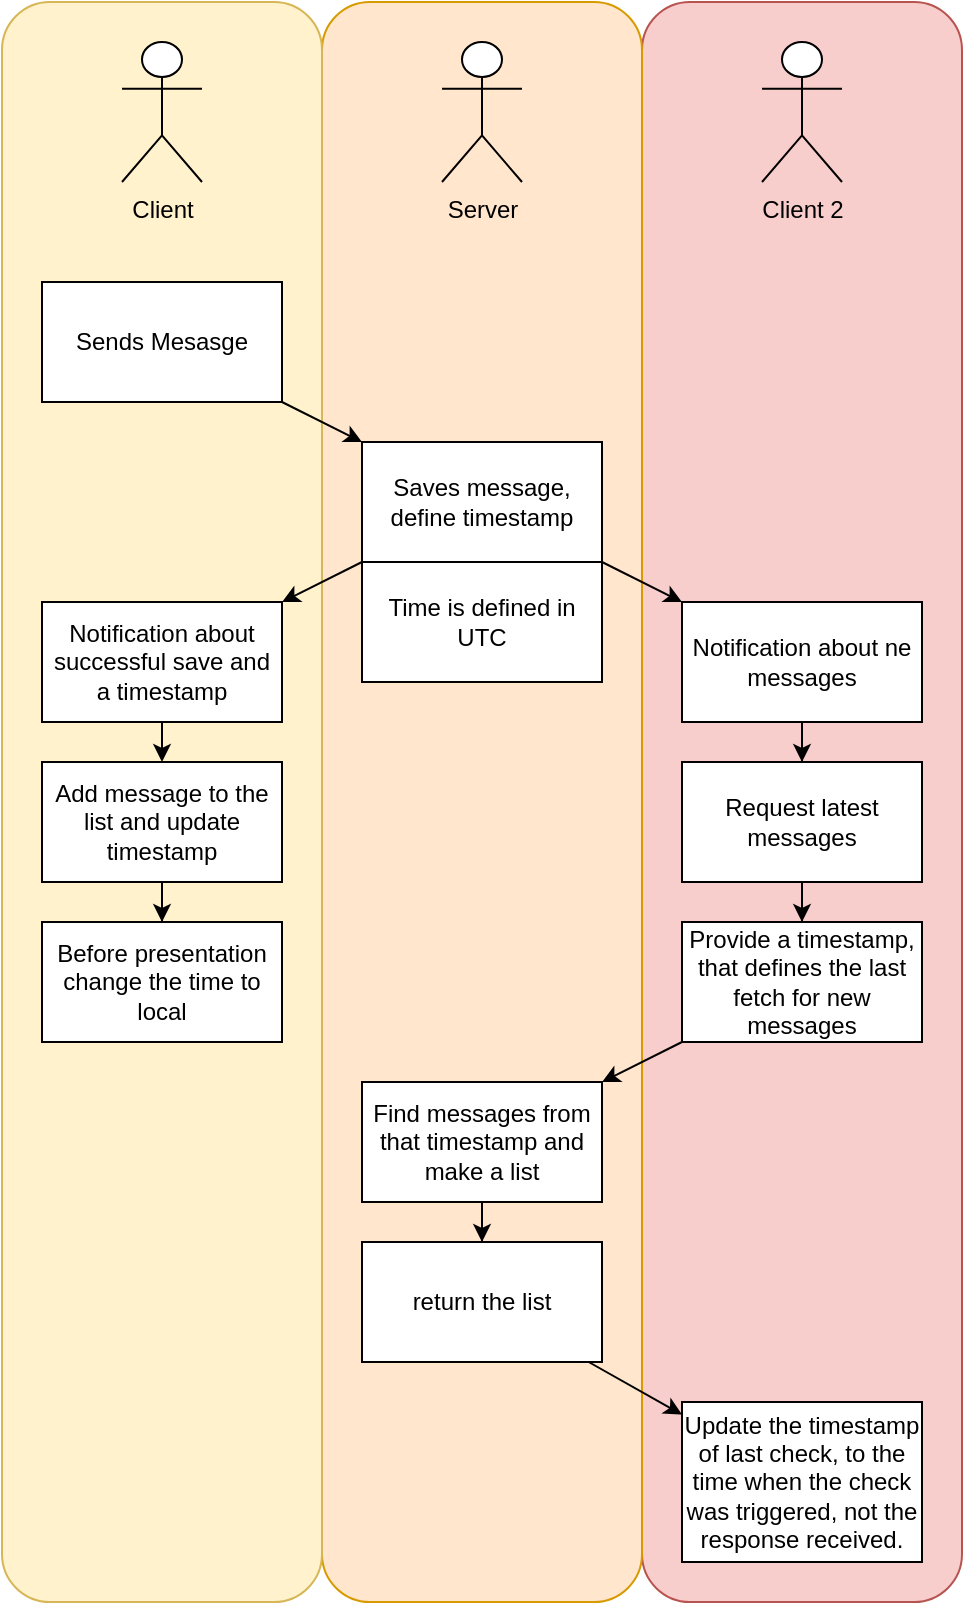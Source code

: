 <mxfile version="24.2.5" type="github">
  <diagram name="Pagina-1" id="Bf5yMXi9IIL7gLmAusMt">
    <mxGraphModel dx="1195" dy="615" grid="1" gridSize="10" guides="1" tooltips="1" connect="1" arrows="1" fold="1" page="1" pageScale="1" pageWidth="827" pageHeight="1169" math="0" shadow="0">
      <root>
        <mxCell id="0" />
        <mxCell id="1" parent="0" />
        <mxCell id="c2Gna05p8QOXd9XZKlMe-35" value="" style="rounded=1;whiteSpace=wrap;html=1;fillColor=#f8cecc;strokeColor=#b85450;" vertex="1" parent="1">
          <mxGeometry x="420" y="60" width="160" height="800" as="geometry" />
        </mxCell>
        <mxCell id="c2Gna05p8QOXd9XZKlMe-34" value="" style="rounded=1;whiteSpace=wrap;html=1;fillColor=#ffe6cc;strokeColor=#d79b00;" vertex="1" parent="1">
          <mxGeometry x="260" y="60" width="160" height="800" as="geometry" />
        </mxCell>
        <mxCell id="c2Gna05p8QOXd9XZKlMe-33" value="" style="rounded=1;whiteSpace=wrap;html=1;fillColor=#fff2cc;strokeColor=#d6b656;" vertex="1" parent="1">
          <mxGeometry x="100" y="60" width="160" height="800" as="geometry" />
        </mxCell>
        <mxCell id="c2Gna05p8QOXd9XZKlMe-2" value="Client" style="shape=umlActor;verticalLabelPosition=bottom;verticalAlign=top;html=1;outlineConnect=0;" vertex="1" parent="1">
          <mxGeometry x="160" y="80" width="40" height="70" as="geometry" />
        </mxCell>
        <mxCell id="c2Gna05p8QOXd9XZKlMe-3" value="Server" style="shape=umlActor;verticalLabelPosition=bottom;verticalAlign=top;html=1;outlineConnect=0;" vertex="1" parent="1">
          <mxGeometry x="320" y="80" width="40" height="70" as="geometry" />
        </mxCell>
        <mxCell id="c2Gna05p8QOXd9XZKlMe-4" value="Client 2" style="shape=umlActor;verticalLabelPosition=bottom;verticalAlign=top;html=1;outlineConnect=0;" vertex="1" parent="1">
          <mxGeometry x="480" y="80" width="40" height="70" as="geometry" />
        </mxCell>
        <mxCell id="c2Gna05p8QOXd9XZKlMe-19" style="rounded=0;orthogonalLoop=1;jettySize=auto;html=1;" edge="1" parent="1" source="c2Gna05p8QOXd9XZKlMe-7" target="c2Gna05p8QOXd9XZKlMe-8">
          <mxGeometry relative="1" as="geometry" />
        </mxCell>
        <mxCell id="c2Gna05p8QOXd9XZKlMe-7" value="Sends Mesasge" style="rounded=0;whiteSpace=wrap;html=1;" vertex="1" parent="1">
          <mxGeometry x="120" y="200" width="120" height="60" as="geometry" />
        </mxCell>
        <mxCell id="c2Gna05p8QOXd9XZKlMe-20" style="rounded=0;orthogonalLoop=1;jettySize=auto;html=1;" edge="1" parent="1" source="c2Gna05p8QOXd9XZKlMe-8" target="c2Gna05p8QOXd9XZKlMe-10">
          <mxGeometry relative="1" as="geometry" />
        </mxCell>
        <mxCell id="c2Gna05p8QOXd9XZKlMe-21" style="rounded=0;orthogonalLoop=1;jettySize=auto;html=1;" edge="1" parent="1" source="c2Gna05p8QOXd9XZKlMe-8" target="c2Gna05p8QOXd9XZKlMe-9">
          <mxGeometry relative="1" as="geometry" />
        </mxCell>
        <mxCell id="c2Gna05p8QOXd9XZKlMe-8" value="Saves message, define timestamp" style="rounded=0;whiteSpace=wrap;html=1;" vertex="1" parent="1">
          <mxGeometry x="280" y="280" width="120" height="60" as="geometry" />
        </mxCell>
        <mxCell id="c2Gna05p8QOXd9XZKlMe-23" style="edgeStyle=orthogonalEdgeStyle;rounded=0;orthogonalLoop=1;jettySize=auto;html=1;" edge="1" parent="1" source="c2Gna05p8QOXd9XZKlMe-9" target="c2Gna05p8QOXd9XZKlMe-12">
          <mxGeometry relative="1" as="geometry" />
        </mxCell>
        <mxCell id="c2Gna05p8QOXd9XZKlMe-9" value="Notification about ne messages" style="rounded=0;whiteSpace=wrap;html=1;" vertex="1" parent="1">
          <mxGeometry x="440" y="360" width="120" height="60" as="geometry" />
        </mxCell>
        <mxCell id="c2Gna05p8QOXd9XZKlMe-18" style="rounded=0;orthogonalLoop=1;jettySize=auto;html=1;" edge="1" parent="1" source="c2Gna05p8QOXd9XZKlMe-10" target="c2Gna05p8QOXd9XZKlMe-11">
          <mxGeometry relative="1" as="geometry" />
        </mxCell>
        <mxCell id="c2Gna05p8QOXd9XZKlMe-10" value="Notification about successful save and a timestamp" style="rounded=0;whiteSpace=wrap;html=1;" vertex="1" parent="1">
          <mxGeometry x="120" y="360" width="120" height="60" as="geometry" />
        </mxCell>
        <mxCell id="c2Gna05p8QOXd9XZKlMe-32" style="edgeStyle=orthogonalEdgeStyle;rounded=0;orthogonalLoop=1;jettySize=auto;html=1;" edge="1" parent="1" source="c2Gna05p8QOXd9XZKlMe-11" target="c2Gna05p8QOXd9XZKlMe-31">
          <mxGeometry relative="1" as="geometry" />
        </mxCell>
        <mxCell id="c2Gna05p8QOXd9XZKlMe-11" value="Add message to the list and update timestamp" style="rounded=0;whiteSpace=wrap;html=1;" vertex="1" parent="1">
          <mxGeometry x="120" y="440" width="120" height="60" as="geometry" />
        </mxCell>
        <mxCell id="c2Gna05p8QOXd9XZKlMe-24" style="edgeStyle=orthogonalEdgeStyle;rounded=0;orthogonalLoop=1;jettySize=auto;html=1;" edge="1" parent="1" source="c2Gna05p8QOXd9XZKlMe-12" target="c2Gna05p8QOXd9XZKlMe-13">
          <mxGeometry relative="1" as="geometry" />
        </mxCell>
        <mxCell id="c2Gna05p8QOXd9XZKlMe-12" value="Request latest messages" style="rounded=0;whiteSpace=wrap;html=1;" vertex="1" parent="1">
          <mxGeometry x="440" y="440" width="120" height="60" as="geometry" />
        </mxCell>
        <mxCell id="c2Gna05p8QOXd9XZKlMe-25" style="rounded=0;orthogonalLoop=1;jettySize=auto;html=1;" edge="1" parent="1" source="c2Gna05p8QOXd9XZKlMe-13" target="c2Gna05p8QOXd9XZKlMe-14">
          <mxGeometry relative="1" as="geometry" />
        </mxCell>
        <mxCell id="c2Gna05p8QOXd9XZKlMe-13" value="Provide a timestamp, that defines the last fetch for new messages" style="rounded=0;whiteSpace=wrap;html=1;" vertex="1" parent="1">
          <mxGeometry x="440" y="520" width="120" height="60" as="geometry" />
        </mxCell>
        <mxCell id="c2Gna05p8QOXd9XZKlMe-27" style="edgeStyle=orthogonalEdgeStyle;rounded=0;orthogonalLoop=1;jettySize=auto;html=1;" edge="1" parent="1" source="c2Gna05p8QOXd9XZKlMe-14" target="c2Gna05p8QOXd9XZKlMe-15">
          <mxGeometry relative="1" as="geometry" />
        </mxCell>
        <mxCell id="c2Gna05p8QOXd9XZKlMe-14" value="Find messages from that timestamp and make a list" style="rounded=0;whiteSpace=wrap;html=1;" vertex="1" parent="1">
          <mxGeometry x="280" y="600" width="120" height="60" as="geometry" />
        </mxCell>
        <mxCell id="c2Gna05p8QOXd9XZKlMe-28" style="rounded=0;orthogonalLoop=1;jettySize=auto;html=1;" edge="1" parent="1" source="c2Gna05p8QOXd9XZKlMe-15" target="c2Gna05p8QOXd9XZKlMe-17">
          <mxGeometry relative="1" as="geometry" />
        </mxCell>
        <mxCell id="c2Gna05p8QOXd9XZKlMe-15" value="return the list" style="rounded=0;whiteSpace=wrap;html=1;" vertex="1" parent="1">
          <mxGeometry x="280" y="680" width="120" height="60" as="geometry" />
        </mxCell>
        <mxCell id="c2Gna05p8QOXd9XZKlMe-17" value="Update the timestamp of last check, to the time when the check was triggered, not the response received." style="rounded=0;whiteSpace=wrap;html=1;" vertex="1" parent="1">
          <mxGeometry x="440" y="760" width="120" height="80" as="geometry" />
        </mxCell>
        <mxCell id="c2Gna05p8QOXd9XZKlMe-29" value="Time is defined in UTC" style="rounded=0;whiteSpace=wrap;html=1;" vertex="1" parent="1">
          <mxGeometry x="280" y="340" width="120" height="60" as="geometry" />
        </mxCell>
        <mxCell id="c2Gna05p8QOXd9XZKlMe-31" value="Before presentation change the time to local" style="rounded=0;whiteSpace=wrap;html=1;" vertex="1" parent="1">
          <mxGeometry x="120" y="520" width="120" height="60" as="geometry" />
        </mxCell>
      </root>
    </mxGraphModel>
  </diagram>
</mxfile>
